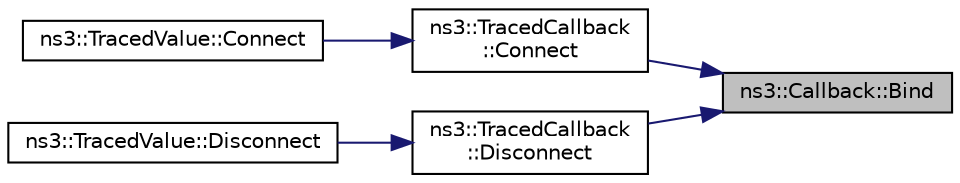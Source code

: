 digraph "ns3::Callback::Bind"
{
 // LATEX_PDF_SIZE
  edge [fontname="Helvetica",fontsize="10",labelfontname="Helvetica",labelfontsize="10"];
  node [fontname="Helvetica",fontsize="10",shape=record];
  rankdir="RL";
  Node1 [label="ns3::Callback::Bind",height=0.2,width=0.4,color="black", fillcolor="grey75", style="filled", fontcolor="black",tooltip="Bind the first arguments."];
  Node1 -> Node2 [dir="back",color="midnightblue",fontsize="10",style="solid",fontname="Helvetica"];
  Node2 [label="ns3::TracedCallback\l::Connect",height=0.2,width=0.4,color="black", fillcolor="white", style="filled",URL="$classns3_1_1_traced_callback.html#af515943be1f2274d9cb0b1caa9a5dcf9",tooltip="Append a Callback to the chain with a context."];
  Node2 -> Node3 [dir="back",color="midnightblue",fontsize="10",style="solid",fontname="Helvetica"];
  Node3 [label="ns3::TracedValue::Connect",height=0.2,width=0.4,color="black", fillcolor="white", style="filled",URL="$classns3_1_1_traced_value.html#a7532de2f2780e3e80cd2cae1d06ea060",tooltip="Connect a Callback with a context string."];
  Node1 -> Node4 [dir="back",color="midnightblue",fontsize="10",style="solid",fontname="Helvetica"];
  Node4 [label="ns3::TracedCallback\l::Disconnect",height=0.2,width=0.4,color="black", fillcolor="white", style="filled",URL="$classns3_1_1_traced_callback.html#a6a66c74caa3d031dd9ab3bd0dfa9238a",tooltip="Remove from the chain a Callback which was connected with a context."];
  Node4 -> Node5 [dir="back",color="midnightblue",fontsize="10",style="solid",fontname="Helvetica"];
  Node5 [label="ns3::TracedValue::Disconnect",height=0.2,width=0.4,color="black", fillcolor="white", style="filled",URL="$classns3_1_1_traced_value.html#a7c818b7f58b4802ae7f5109776f40a3d",tooltip="Disconnect a Callback which was connected with context."];
}
